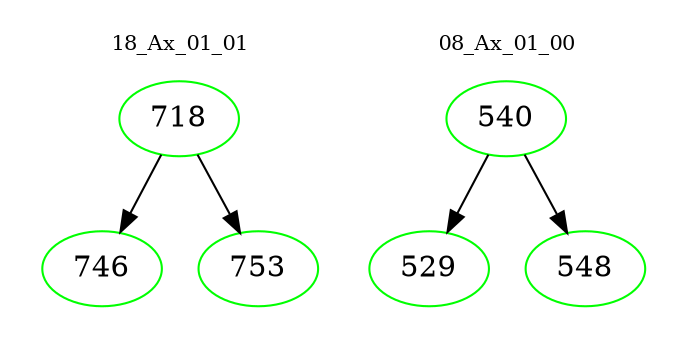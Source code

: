 digraph{
subgraph cluster_0 {
color = white
label = "18_Ax_01_01";
fontsize=10;
T0_718 [label="718", color="green"]
T0_718 -> T0_746 [color="black"]
T0_746 [label="746", color="green"]
T0_718 -> T0_753 [color="black"]
T0_753 [label="753", color="green"]
}
subgraph cluster_1 {
color = white
label = "08_Ax_01_00";
fontsize=10;
T1_540 [label="540", color="green"]
T1_540 -> T1_529 [color="black"]
T1_529 [label="529", color="green"]
T1_540 -> T1_548 [color="black"]
T1_548 [label="548", color="green"]
}
}
